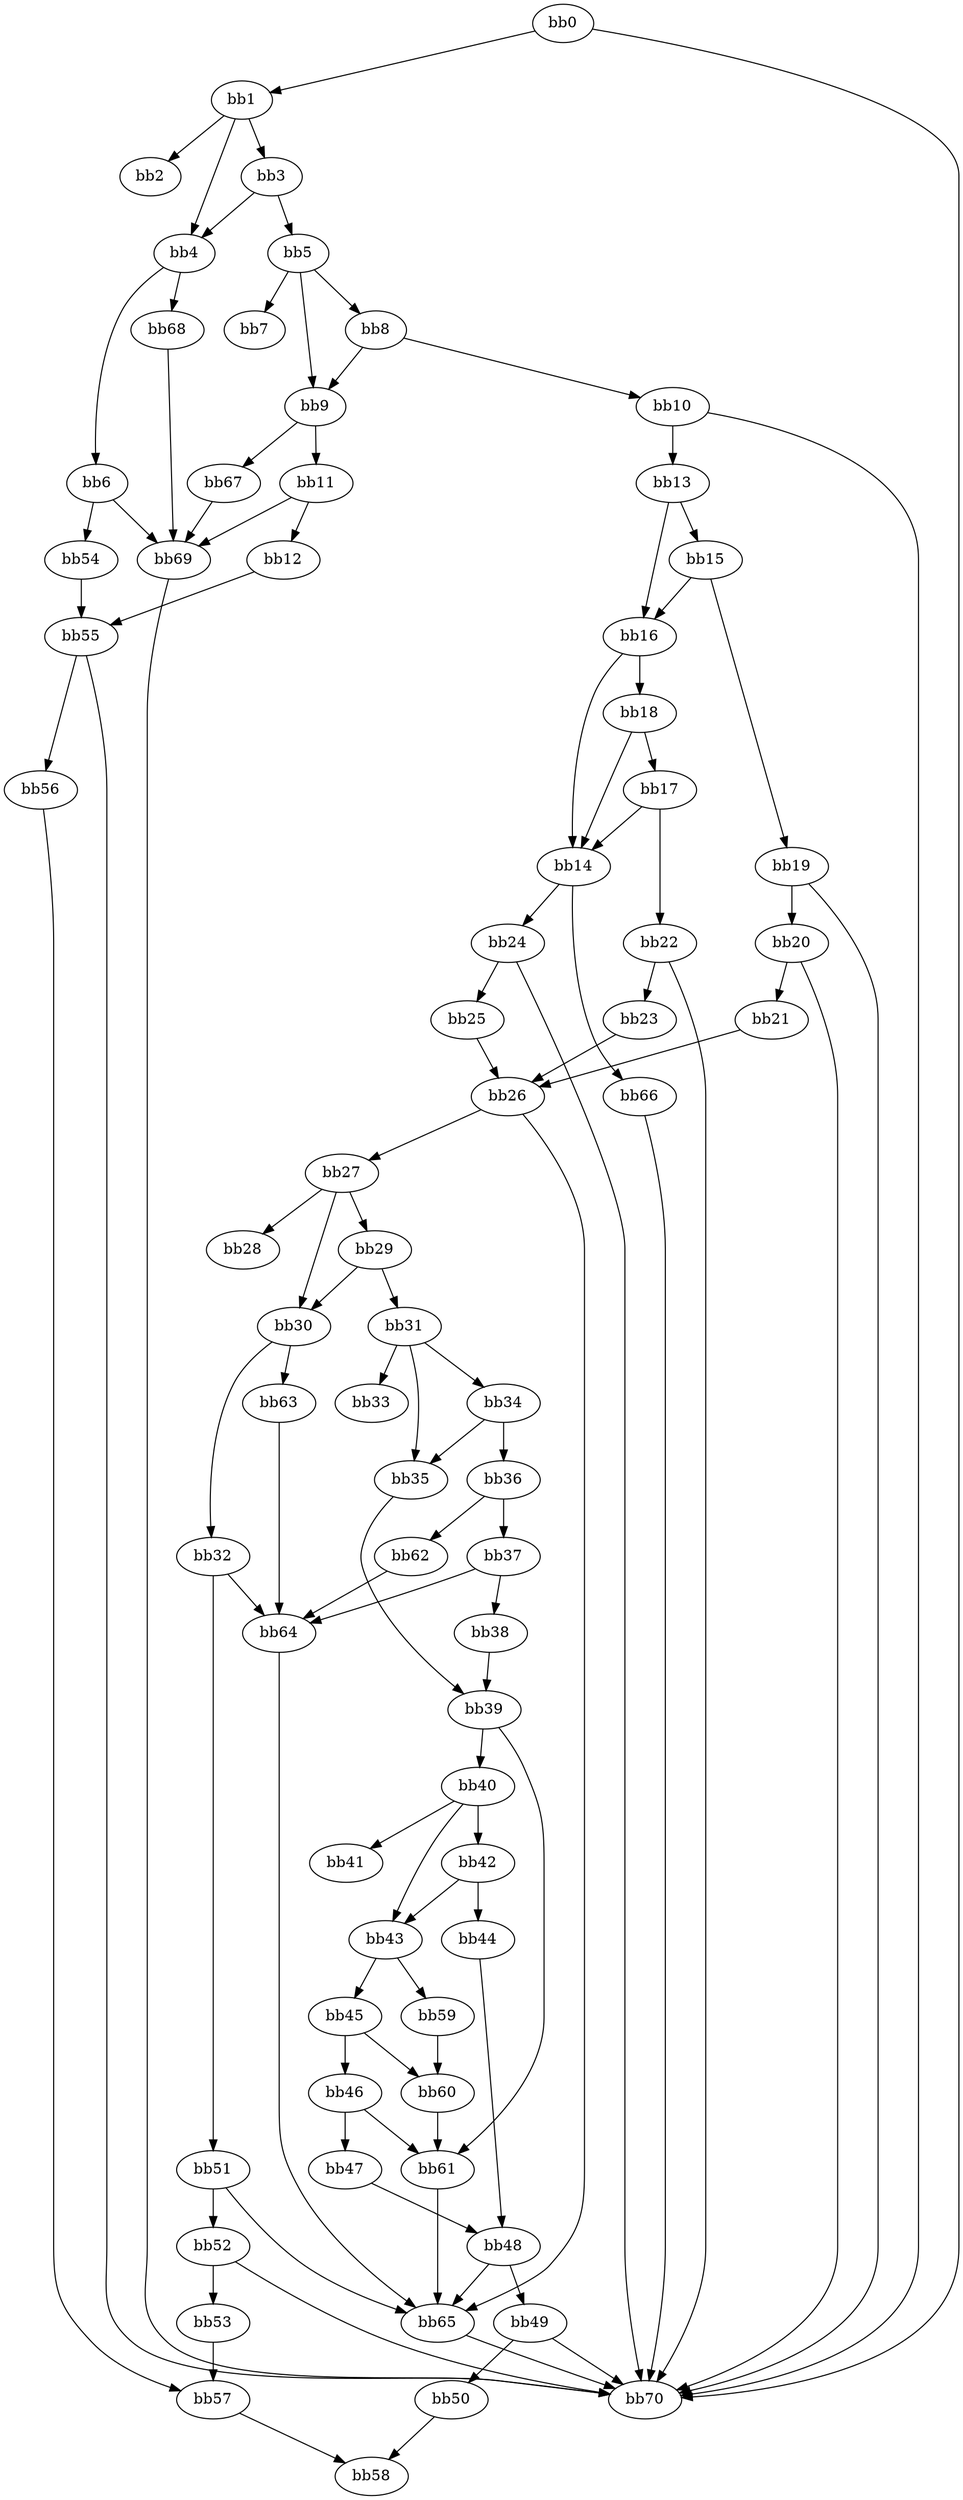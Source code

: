 digraph {
    0 [ label = "bb0\l" ]
    1 [ label = "bb1\l" ]
    2 [ label = "bb2\l" ]
    3 [ label = "bb3\l" ]
    4 [ label = "bb4\l" ]
    5 [ label = "bb5\l" ]
    6 [ label = "bb6\l" ]
    7 [ label = "bb7\l" ]
    8 [ label = "bb8\l" ]
    9 [ label = "bb9\l" ]
    10 [ label = "bb10\l" ]
    11 [ label = "bb11\l" ]
    12 [ label = "bb12\l" ]
    13 [ label = "bb13\l" ]
    14 [ label = "bb14\l" ]
    15 [ label = "bb15\l" ]
    16 [ label = "bb16\l" ]
    17 [ label = "bb17\l" ]
    18 [ label = "bb18\l" ]
    19 [ label = "bb19\l" ]
    20 [ label = "bb20\l" ]
    21 [ label = "bb21\l" ]
    22 [ label = "bb22\l" ]
    23 [ label = "bb23\l" ]
    24 [ label = "bb24\l" ]
    25 [ label = "bb25\l" ]
    26 [ label = "bb26\l" ]
    27 [ label = "bb27\l" ]
    28 [ label = "bb28\l" ]
    29 [ label = "bb29\l" ]
    30 [ label = "bb30\l" ]
    31 [ label = "bb31\l" ]
    32 [ label = "bb32\l" ]
    33 [ label = "bb33\l" ]
    34 [ label = "bb34\l" ]
    35 [ label = "bb35\l" ]
    36 [ label = "bb36\l" ]
    37 [ label = "bb37\l" ]
    38 [ label = "bb38\l" ]
    39 [ label = "bb39\l" ]
    40 [ label = "bb40\l" ]
    41 [ label = "bb41\l" ]
    42 [ label = "bb42\l" ]
    43 [ label = "bb43\l" ]
    44 [ label = "bb44\l" ]
    45 [ label = "bb45\l" ]
    46 [ label = "bb46\l" ]
    47 [ label = "bb47\l" ]
    48 [ label = "bb48\l" ]
    49 [ label = "bb49\l" ]
    50 [ label = "bb50\l" ]
    51 [ label = "bb51\l" ]
    52 [ label = "bb52\l" ]
    53 [ label = "bb53\l" ]
    54 [ label = "bb54\l" ]
    55 [ label = "bb55\l" ]
    56 [ label = "bb56\l" ]
    57 [ label = "bb57\l" ]
    58 [ label = "bb58\l" ]
    59 [ label = "bb59\l" ]
    60 [ label = "bb60\l" ]
    61 [ label = "bb61\l" ]
    62 [ label = "bb62\l" ]
    63 [ label = "bb63\l" ]
    64 [ label = "bb64\l" ]
    65 [ label = "bb65\l" ]
    66 [ label = "bb66\l" ]
    67 [ label = "bb67\l" ]
    68 [ label = "bb68\l" ]
    69 [ label = "bb69\l" ]
    70 [ label = "bb70\l" ]
    0 -> 1 [ ]
    0 -> 70 [ ]
    1 -> 2 [ ]
    1 -> 3 [ ]
    1 -> 4 [ ]
    3 -> 4 [ ]
    3 -> 5 [ ]
    4 -> 6 [ ]
    4 -> 68 [ ]
    5 -> 7 [ ]
    5 -> 8 [ ]
    5 -> 9 [ ]
    6 -> 54 [ ]
    6 -> 69 [ ]
    8 -> 9 [ ]
    8 -> 10 [ ]
    9 -> 11 [ ]
    9 -> 67 [ ]
    10 -> 13 [ ]
    10 -> 70 [ ]
    11 -> 12 [ ]
    11 -> 69 [ ]
    12 -> 55 [ ]
    13 -> 15 [ ]
    13 -> 16 [ ]
    14 -> 24 [ ]
    14 -> 66 [ ]
    15 -> 16 [ ]
    15 -> 19 [ ]
    16 -> 14 [ ]
    16 -> 18 [ ]
    17 -> 14 [ ]
    17 -> 22 [ ]
    18 -> 14 [ ]
    18 -> 17 [ ]
    19 -> 20 [ ]
    19 -> 70 [ ]
    20 -> 21 [ ]
    20 -> 70 [ ]
    21 -> 26 [ ]
    22 -> 23 [ ]
    22 -> 70 [ ]
    23 -> 26 [ ]
    24 -> 25 [ ]
    24 -> 70 [ ]
    25 -> 26 [ ]
    26 -> 27 [ ]
    26 -> 65 [ ]
    27 -> 28 [ ]
    27 -> 29 [ ]
    27 -> 30 [ ]
    29 -> 30 [ ]
    29 -> 31 [ ]
    30 -> 32 [ ]
    30 -> 63 [ ]
    31 -> 33 [ ]
    31 -> 34 [ ]
    31 -> 35 [ ]
    32 -> 51 [ ]
    32 -> 64 [ ]
    34 -> 35 [ ]
    34 -> 36 [ ]
    35 -> 39 [ ]
    36 -> 37 [ ]
    36 -> 62 [ ]
    37 -> 38 [ ]
    37 -> 64 [ ]
    38 -> 39 [ ]
    39 -> 40 [ ]
    39 -> 61 [ ]
    40 -> 41 [ ]
    40 -> 42 [ ]
    40 -> 43 [ ]
    42 -> 43 [ ]
    42 -> 44 [ ]
    43 -> 45 [ ]
    43 -> 59 [ ]
    44 -> 48 [ ]
    45 -> 46 [ ]
    45 -> 60 [ ]
    46 -> 47 [ ]
    46 -> 61 [ ]
    47 -> 48 [ ]
    48 -> 49 [ ]
    48 -> 65 [ ]
    49 -> 50 [ ]
    49 -> 70 [ ]
    50 -> 58 [ ]
    51 -> 52 [ ]
    51 -> 65 [ ]
    52 -> 53 [ ]
    52 -> 70 [ ]
    53 -> 57 [ ]
    54 -> 55 [ ]
    55 -> 56 [ ]
    55 -> 70 [ ]
    56 -> 57 [ ]
    57 -> 58 [ ]
    59 -> 60 [ ]
    60 -> 61 [ ]
    61 -> 65 [ ]
    62 -> 64 [ ]
    63 -> 64 [ ]
    64 -> 65 [ ]
    65 -> 70 [ ]
    66 -> 70 [ ]
    67 -> 69 [ ]
    68 -> 69 [ ]
    69 -> 70 [ ]
}

